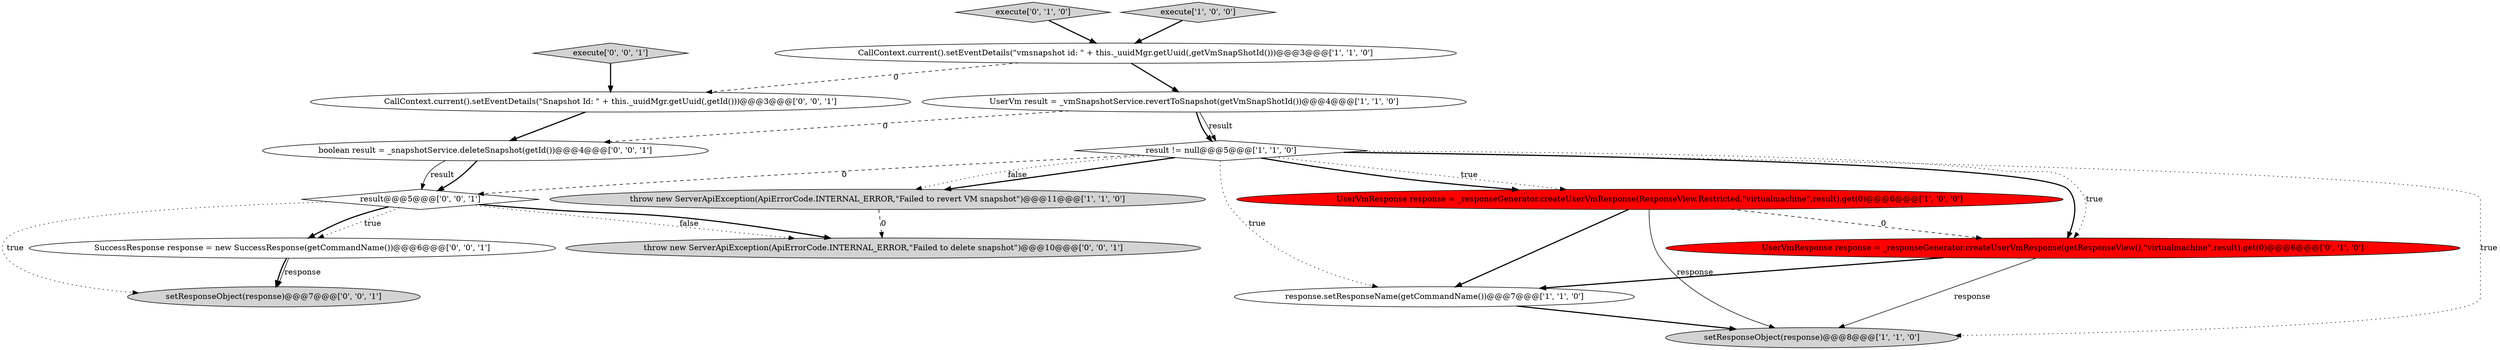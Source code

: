 digraph {
12 [style = filled, label = "SuccessResponse response = new SuccessResponse(getCommandName())@@@6@@@['0', '0', '1']", fillcolor = white, shape = ellipse image = "AAA0AAABBB3BBB"];
8 [style = filled, label = "execute['0', '1', '0']", fillcolor = lightgray, shape = diamond image = "AAA0AAABBB2BBB"];
10 [style = filled, label = "result@@@5@@@['0', '0', '1']", fillcolor = white, shape = diamond image = "AAA0AAABBB3BBB"];
11 [style = filled, label = "throw new ServerApiException(ApiErrorCode.INTERNAL_ERROR,\"Failed to delete snapshot\")@@@10@@@['0', '0', '1']", fillcolor = lightgray, shape = ellipse image = "AAA0AAABBB3BBB"];
9 [style = filled, label = "UserVmResponse response = _responseGenerator.createUserVmResponse(getResponseView(),\"virtualmachine\",result).get(0)@@@6@@@['0', '1', '0']", fillcolor = red, shape = ellipse image = "AAA1AAABBB2BBB"];
0 [style = filled, label = "CallContext.current().setEventDetails(\"vmsnapshot id: \" + this._uuidMgr.getUuid(,getVmSnapShotId()))@@@3@@@['1', '1', '0']", fillcolor = white, shape = ellipse image = "AAA0AAABBB1BBB"];
14 [style = filled, label = "CallContext.current().setEventDetails(\"Snapshot Id: \" + this._uuidMgr.getUuid(,getId()))@@@3@@@['0', '0', '1']", fillcolor = white, shape = ellipse image = "AAA0AAABBB3BBB"];
16 [style = filled, label = "execute['0', '0', '1']", fillcolor = lightgray, shape = diamond image = "AAA0AAABBB3BBB"];
2 [style = filled, label = "throw new ServerApiException(ApiErrorCode.INTERNAL_ERROR,\"Failed to revert VM snapshot\")@@@11@@@['1', '1', '0']", fillcolor = lightgray, shape = ellipse image = "AAA0AAABBB1BBB"];
5 [style = filled, label = "response.setResponseName(getCommandName())@@@7@@@['1', '1', '0']", fillcolor = white, shape = ellipse image = "AAA0AAABBB1BBB"];
13 [style = filled, label = "boolean result = _snapshotService.deleteSnapshot(getId())@@@4@@@['0', '0', '1']", fillcolor = white, shape = ellipse image = "AAA0AAABBB3BBB"];
6 [style = filled, label = "UserVmResponse response = _responseGenerator.createUserVmResponse(ResponseView.Restricted,\"virtualmachine\",result).get(0)@@@6@@@['1', '0', '0']", fillcolor = red, shape = ellipse image = "AAA1AAABBB1BBB"];
7 [style = filled, label = "execute['1', '0', '0']", fillcolor = lightgray, shape = diamond image = "AAA0AAABBB1BBB"];
15 [style = filled, label = "setResponseObject(response)@@@7@@@['0', '0', '1']", fillcolor = lightgray, shape = ellipse image = "AAA0AAABBB3BBB"];
1 [style = filled, label = "UserVm result = _vmSnapshotService.revertToSnapshot(getVmSnapShotId())@@@4@@@['1', '1', '0']", fillcolor = white, shape = ellipse image = "AAA0AAABBB1BBB"];
3 [style = filled, label = "setResponseObject(response)@@@8@@@['1', '1', '0']", fillcolor = lightgray, shape = ellipse image = "AAA0AAABBB1BBB"];
4 [style = filled, label = "result != null@@@5@@@['1', '1', '0']", fillcolor = white, shape = diamond image = "AAA0AAABBB1BBB"];
4->6 [style = dotted, label="true"];
5->3 [style = bold, label=""];
4->9 [style = bold, label=""];
13->10 [style = bold, label=""];
4->5 [style = dotted, label="true"];
1->4 [style = bold, label=""];
10->12 [style = dotted, label="true"];
12->15 [style = solid, label="response"];
4->6 [style = bold, label=""];
6->9 [style = dashed, label="0"];
12->15 [style = bold, label=""];
7->0 [style = bold, label=""];
4->2 [style = bold, label=""];
1->4 [style = solid, label="result"];
13->10 [style = solid, label="result"];
1->13 [style = dashed, label="0"];
8->0 [style = bold, label=""];
10->15 [style = dotted, label="true"];
0->14 [style = dashed, label="0"];
6->5 [style = bold, label=""];
4->2 [style = dotted, label="false"];
4->3 [style = dotted, label="true"];
10->11 [style = dotted, label="false"];
10->12 [style = bold, label=""];
9->3 [style = solid, label="response"];
0->1 [style = bold, label=""];
9->5 [style = bold, label=""];
16->14 [style = bold, label=""];
2->11 [style = dashed, label="0"];
14->13 [style = bold, label=""];
4->9 [style = dotted, label="true"];
4->10 [style = dashed, label="0"];
6->3 [style = solid, label="response"];
10->11 [style = bold, label=""];
}
